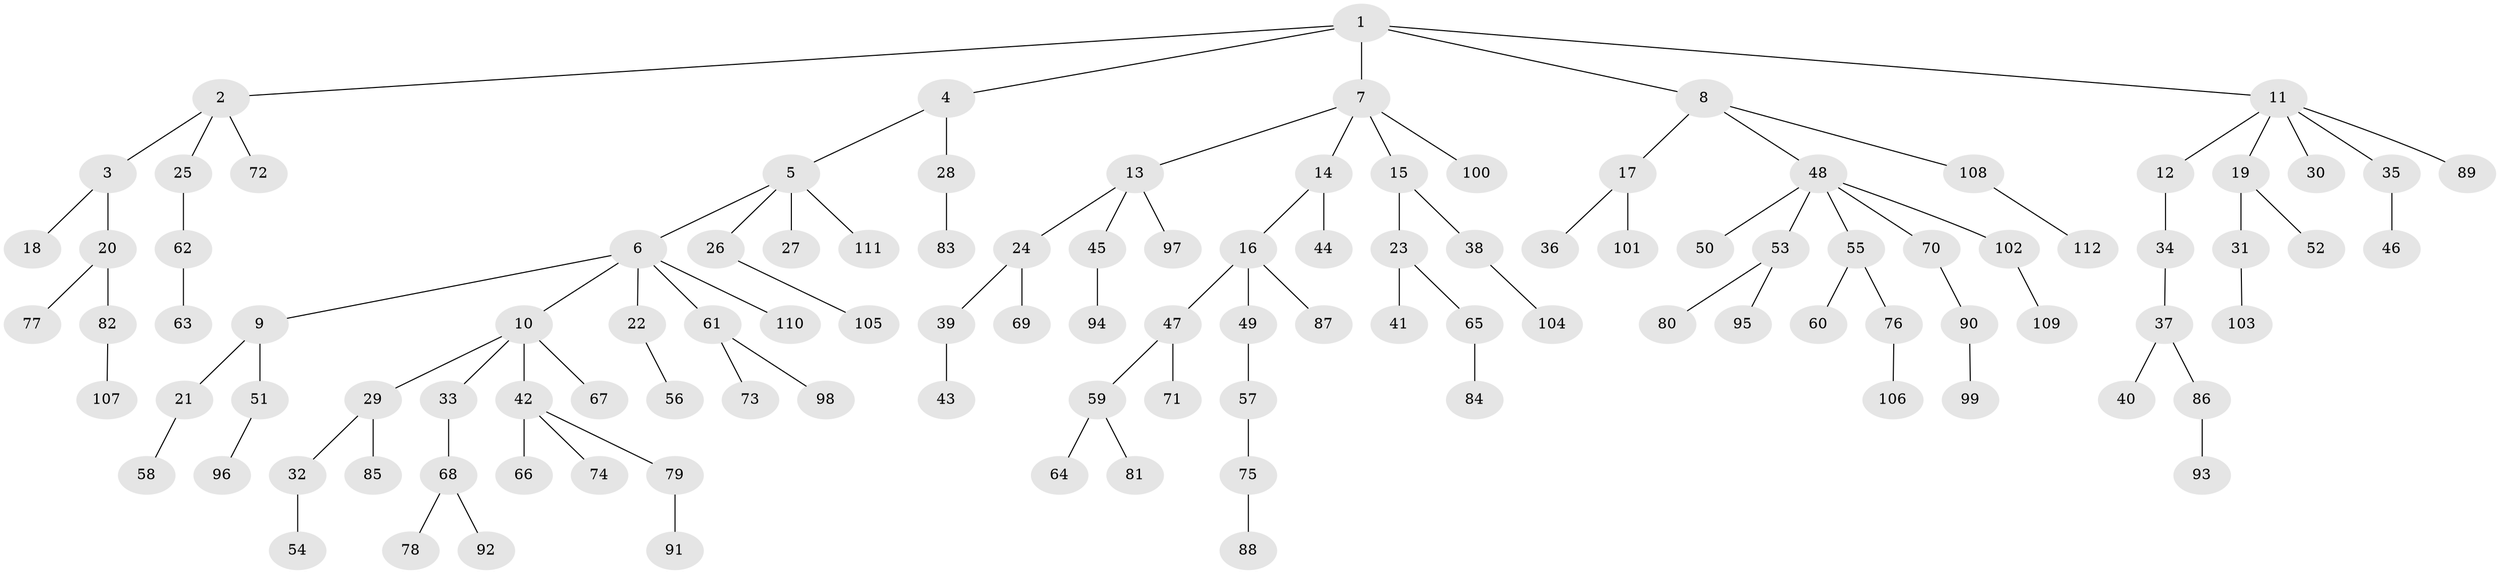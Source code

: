 // Generated by graph-tools (version 1.1) at 2025/02/03/09/25 03:02:16]
// undirected, 112 vertices, 111 edges
graph export_dot {
graph [start="1"]
  node [color=gray90,style=filled];
  1;
  2;
  3;
  4;
  5;
  6;
  7;
  8;
  9;
  10;
  11;
  12;
  13;
  14;
  15;
  16;
  17;
  18;
  19;
  20;
  21;
  22;
  23;
  24;
  25;
  26;
  27;
  28;
  29;
  30;
  31;
  32;
  33;
  34;
  35;
  36;
  37;
  38;
  39;
  40;
  41;
  42;
  43;
  44;
  45;
  46;
  47;
  48;
  49;
  50;
  51;
  52;
  53;
  54;
  55;
  56;
  57;
  58;
  59;
  60;
  61;
  62;
  63;
  64;
  65;
  66;
  67;
  68;
  69;
  70;
  71;
  72;
  73;
  74;
  75;
  76;
  77;
  78;
  79;
  80;
  81;
  82;
  83;
  84;
  85;
  86;
  87;
  88;
  89;
  90;
  91;
  92;
  93;
  94;
  95;
  96;
  97;
  98;
  99;
  100;
  101;
  102;
  103;
  104;
  105;
  106;
  107;
  108;
  109;
  110;
  111;
  112;
  1 -- 2;
  1 -- 4;
  1 -- 7;
  1 -- 8;
  1 -- 11;
  2 -- 3;
  2 -- 25;
  2 -- 72;
  3 -- 18;
  3 -- 20;
  4 -- 5;
  4 -- 28;
  5 -- 6;
  5 -- 26;
  5 -- 27;
  5 -- 111;
  6 -- 9;
  6 -- 10;
  6 -- 22;
  6 -- 61;
  6 -- 110;
  7 -- 13;
  7 -- 14;
  7 -- 15;
  7 -- 100;
  8 -- 17;
  8 -- 48;
  8 -- 108;
  9 -- 21;
  9 -- 51;
  10 -- 29;
  10 -- 33;
  10 -- 42;
  10 -- 67;
  11 -- 12;
  11 -- 19;
  11 -- 30;
  11 -- 35;
  11 -- 89;
  12 -- 34;
  13 -- 24;
  13 -- 45;
  13 -- 97;
  14 -- 16;
  14 -- 44;
  15 -- 23;
  15 -- 38;
  16 -- 47;
  16 -- 49;
  16 -- 87;
  17 -- 36;
  17 -- 101;
  19 -- 31;
  19 -- 52;
  20 -- 77;
  20 -- 82;
  21 -- 58;
  22 -- 56;
  23 -- 41;
  23 -- 65;
  24 -- 39;
  24 -- 69;
  25 -- 62;
  26 -- 105;
  28 -- 83;
  29 -- 32;
  29 -- 85;
  31 -- 103;
  32 -- 54;
  33 -- 68;
  34 -- 37;
  35 -- 46;
  37 -- 40;
  37 -- 86;
  38 -- 104;
  39 -- 43;
  42 -- 66;
  42 -- 74;
  42 -- 79;
  45 -- 94;
  47 -- 59;
  47 -- 71;
  48 -- 50;
  48 -- 53;
  48 -- 55;
  48 -- 70;
  48 -- 102;
  49 -- 57;
  51 -- 96;
  53 -- 80;
  53 -- 95;
  55 -- 60;
  55 -- 76;
  57 -- 75;
  59 -- 64;
  59 -- 81;
  61 -- 73;
  61 -- 98;
  62 -- 63;
  65 -- 84;
  68 -- 78;
  68 -- 92;
  70 -- 90;
  75 -- 88;
  76 -- 106;
  79 -- 91;
  82 -- 107;
  86 -- 93;
  90 -- 99;
  102 -- 109;
  108 -- 112;
}
